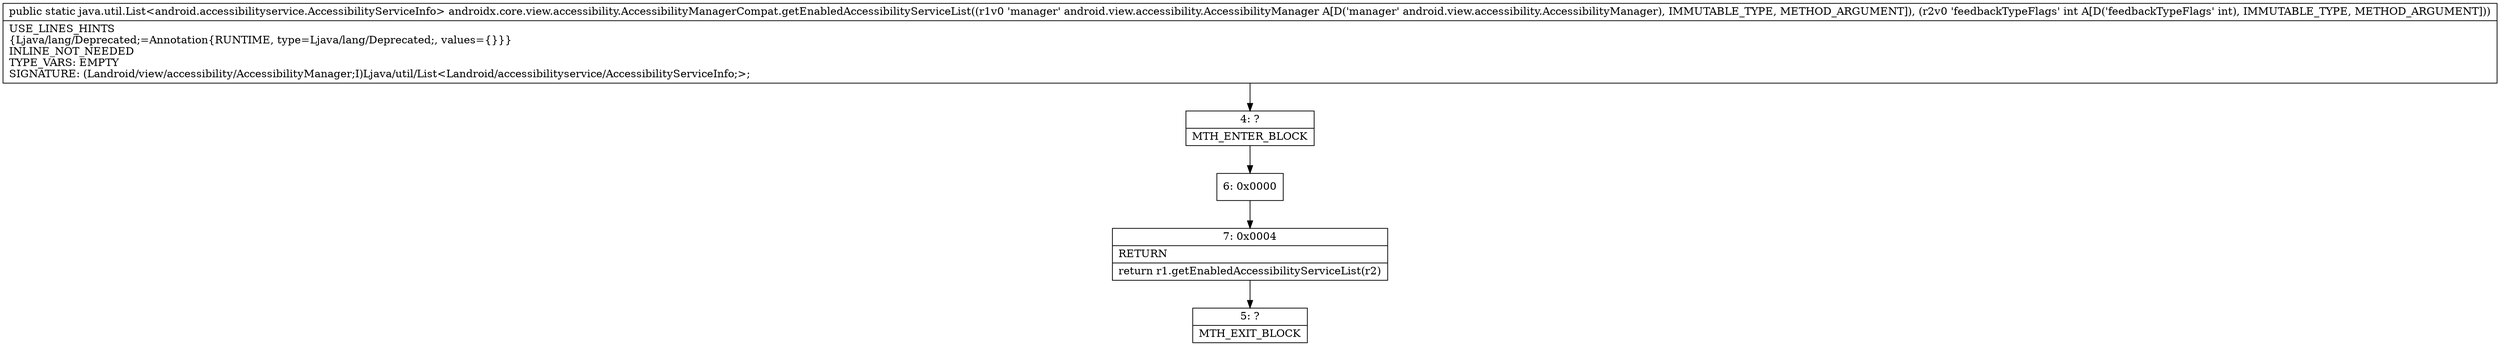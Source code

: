 digraph "CFG forandroidx.core.view.accessibility.AccessibilityManagerCompat.getEnabledAccessibilityServiceList(Landroid\/view\/accessibility\/AccessibilityManager;I)Ljava\/util\/List;" {
Node_4 [shape=record,label="{4\:\ ?|MTH_ENTER_BLOCK\l}"];
Node_6 [shape=record,label="{6\:\ 0x0000}"];
Node_7 [shape=record,label="{7\:\ 0x0004|RETURN\l|return r1.getEnabledAccessibilityServiceList(r2)\l}"];
Node_5 [shape=record,label="{5\:\ ?|MTH_EXIT_BLOCK\l}"];
MethodNode[shape=record,label="{public static java.util.List\<android.accessibilityservice.AccessibilityServiceInfo\> androidx.core.view.accessibility.AccessibilityManagerCompat.getEnabledAccessibilityServiceList((r1v0 'manager' android.view.accessibility.AccessibilityManager A[D('manager' android.view.accessibility.AccessibilityManager), IMMUTABLE_TYPE, METHOD_ARGUMENT]), (r2v0 'feedbackTypeFlags' int A[D('feedbackTypeFlags' int), IMMUTABLE_TYPE, METHOD_ARGUMENT]))  | USE_LINES_HINTS\l\{Ljava\/lang\/Deprecated;=Annotation\{RUNTIME, type=Ljava\/lang\/Deprecated;, values=\{\}\}\}\lINLINE_NOT_NEEDED\lTYPE_VARS: EMPTY\lSIGNATURE: (Landroid\/view\/accessibility\/AccessibilityManager;I)Ljava\/util\/List\<Landroid\/accessibilityservice\/AccessibilityServiceInfo;\>;\l}"];
MethodNode -> Node_4;Node_4 -> Node_6;
Node_6 -> Node_7;
Node_7 -> Node_5;
}

